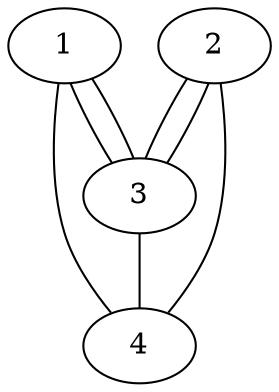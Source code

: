 graph g {
      graph[scale=0.5]
      1 -- 3
      1 -- 3
      1 -- 4
      2 -- 3
      2 -- 3
      2 -- 4
      3 -- 4
}
